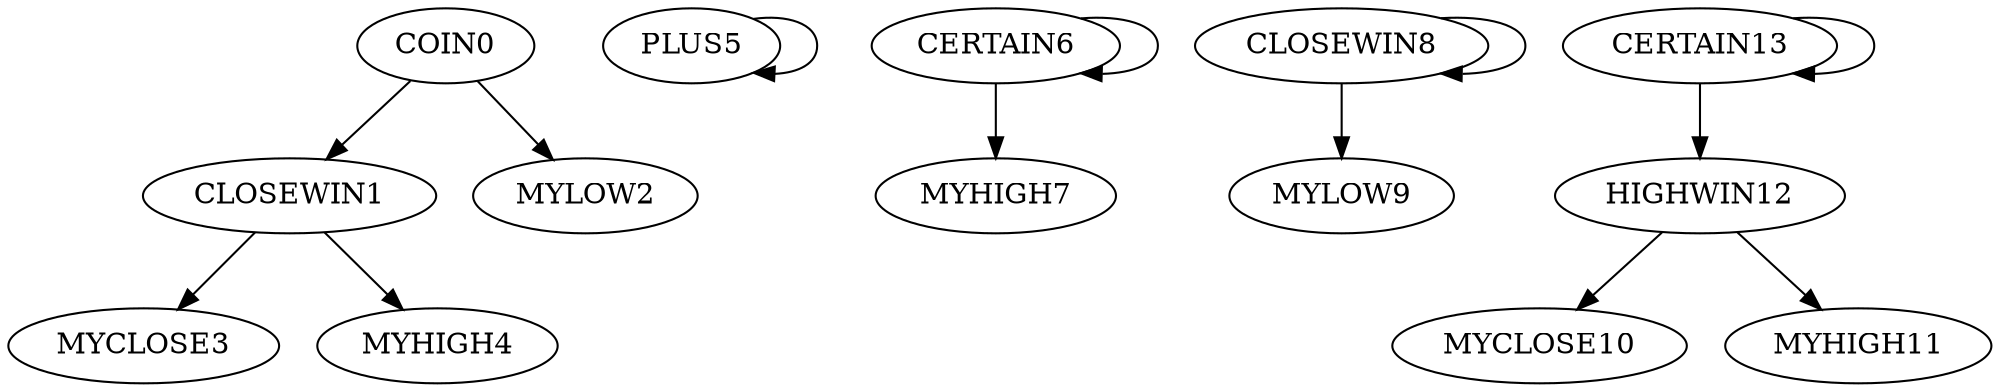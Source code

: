 digraph T {
	COIN0 -> CLOSEWIN1;
	COIN0 -> MYLOW2;
	CLOSEWIN1 -> MYCLOSE3;
	CLOSEWIN1 -> MYHIGH4;
	PLUS5 -> PLUS5;
	CERTAIN6 -> CERTAIN6;
	CERTAIN6 -> MYHIGH7;
	CLOSEWIN8 -> CLOSEWIN8;
	CLOSEWIN8 -> MYLOW9;
	HIGHWIN12 -> MYCLOSE10;
	HIGHWIN12 -> MYHIGH11;
	CERTAIN13 -> HIGHWIN12;
	CERTAIN13 -> CERTAIN13;
}